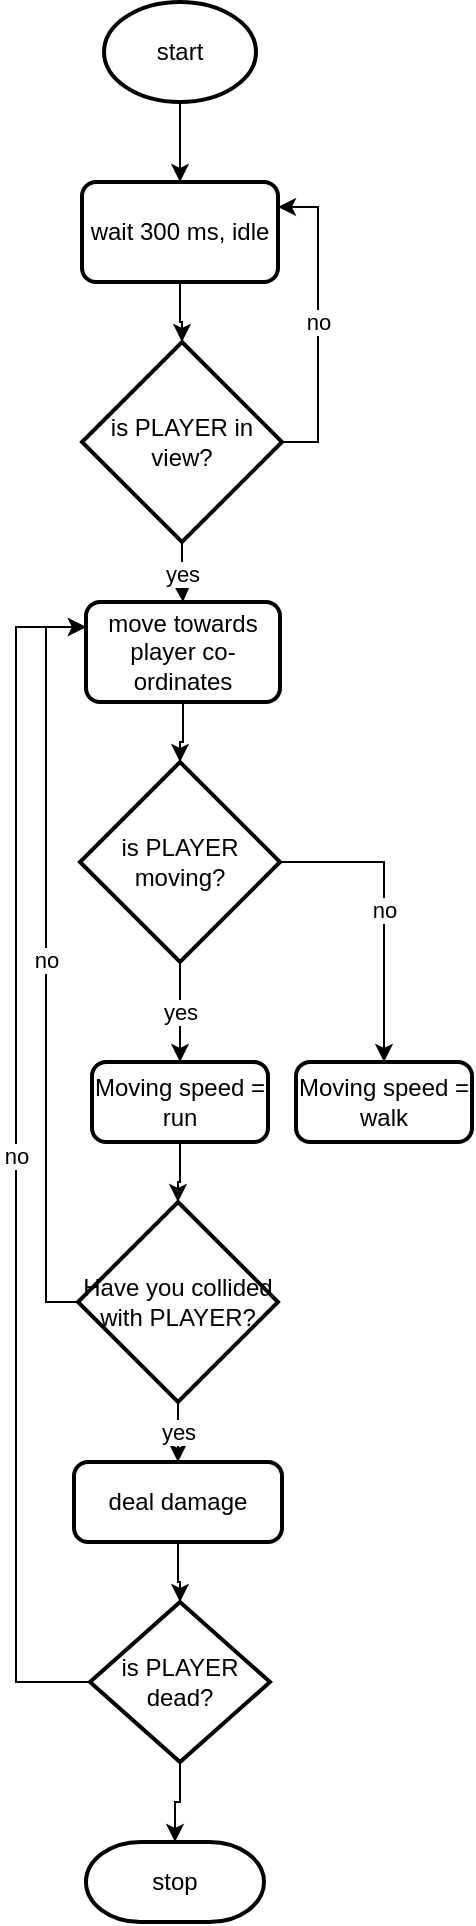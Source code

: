 <mxfile version="14.6.13" type="device"><diagram id="UxLYqT0h0TTL3Gzch5C4" name="Page-1"><mxGraphModel dx="1086" dy="1967" grid="1" gridSize="10" guides="1" tooltips="1" connect="1" arrows="1" fold="1" page="1" pageScale="1" pageWidth="827" pageHeight="1169" math="0" shadow="0"><root><mxCell id="0"/><mxCell id="1" parent="0"/><mxCell id="3DPZ6_6a8tH3U5q157zA-4" style="edgeStyle=orthogonalEdgeStyle;rounded=0;orthogonalLoop=1;jettySize=auto;html=1;entryX=0.5;entryY=0;entryDx=0;entryDy=0;" edge="1" parent="1" source="3DPZ6_6a8tH3U5q157zA-1" target="3DPZ6_6a8tH3U5q157zA-3"><mxGeometry relative="1" as="geometry"/></mxCell><mxCell id="3DPZ6_6a8tH3U5q157zA-1" value="start" style="strokeWidth=2;html=1;shape=mxgraph.flowchart.start_1;whiteSpace=wrap;" vertex="1" parent="1"><mxGeometry x="364" width="76" height="50" as="geometry"/></mxCell><mxCell id="3DPZ6_6a8tH3U5q157zA-6" value="no" style="edgeStyle=orthogonalEdgeStyle;rounded=0;orthogonalLoop=1;jettySize=auto;html=1;entryX=1;entryY=0.25;entryDx=0;entryDy=0;" edge="1" parent="1" source="3DPZ6_6a8tH3U5q157zA-2" target="3DPZ6_6a8tH3U5q157zA-3"><mxGeometry relative="1" as="geometry"><Array as="points"><mxPoint x="471" y="220"/><mxPoint x="471" y="103"/></Array></mxGeometry></mxCell><mxCell id="3DPZ6_6a8tH3U5q157zA-8" value="yes" style="edgeStyle=orthogonalEdgeStyle;rounded=0;orthogonalLoop=1;jettySize=auto;html=1;entryX=0.5;entryY=0;entryDx=0;entryDy=0;" edge="1" parent="1" source="3DPZ6_6a8tH3U5q157zA-2" target="3DPZ6_6a8tH3U5q157zA-7"><mxGeometry relative="1" as="geometry"/></mxCell><mxCell id="3DPZ6_6a8tH3U5q157zA-2" value="is PLAYER in view?" style="strokeWidth=2;html=1;shape=mxgraph.flowchart.decision;whiteSpace=wrap;" vertex="1" parent="1"><mxGeometry x="353" y="170" width="100" height="100" as="geometry"/></mxCell><mxCell id="3DPZ6_6a8tH3U5q157zA-5" style="edgeStyle=orthogonalEdgeStyle;rounded=0;orthogonalLoop=1;jettySize=auto;html=1;" edge="1" parent="1" source="3DPZ6_6a8tH3U5q157zA-3" target="3DPZ6_6a8tH3U5q157zA-2"><mxGeometry relative="1" as="geometry"/></mxCell><mxCell id="3DPZ6_6a8tH3U5q157zA-3" value="wait 300 ms, idle" style="rounded=1;whiteSpace=wrap;html=1;absoluteArcSize=1;arcSize=14;strokeWidth=2;" vertex="1" parent="1"><mxGeometry x="353" y="90" width="98" height="50" as="geometry"/></mxCell><mxCell id="3DPZ6_6a8tH3U5q157zA-10" style="edgeStyle=orthogonalEdgeStyle;rounded=0;orthogonalLoop=1;jettySize=auto;html=1;" edge="1" parent="1" source="3DPZ6_6a8tH3U5q157zA-7" target="3DPZ6_6a8tH3U5q157zA-9"><mxGeometry relative="1" as="geometry"/></mxCell><mxCell id="3DPZ6_6a8tH3U5q157zA-7" value="move towards player co-ordinates" style="rounded=1;whiteSpace=wrap;html=1;absoluteArcSize=1;arcSize=14;strokeWidth=2;" vertex="1" parent="1"><mxGeometry x="355" y="300" width="97" height="50" as="geometry"/></mxCell><mxCell id="3DPZ6_6a8tH3U5q157zA-13" value="no" style="edgeStyle=orthogonalEdgeStyle;rounded=0;orthogonalLoop=1;jettySize=auto;html=1;entryX=0.5;entryY=0;entryDx=0;entryDy=0;" edge="1" parent="1" source="3DPZ6_6a8tH3U5q157zA-9" target="3DPZ6_6a8tH3U5q157zA-12"><mxGeometry relative="1" as="geometry"/></mxCell><mxCell id="3DPZ6_6a8tH3U5q157zA-14" value="yes" style="edgeStyle=orthogonalEdgeStyle;rounded=0;orthogonalLoop=1;jettySize=auto;html=1;entryX=0.5;entryY=0;entryDx=0;entryDy=0;" edge="1" parent="1" source="3DPZ6_6a8tH3U5q157zA-9" target="3DPZ6_6a8tH3U5q157zA-11"><mxGeometry relative="1" as="geometry"/></mxCell><mxCell id="3DPZ6_6a8tH3U5q157zA-9" value="is PLAYER moving?" style="strokeWidth=2;html=1;shape=mxgraph.flowchart.decision;whiteSpace=wrap;" vertex="1" parent="1"><mxGeometry x="352" y="380" width="100" height="100" as="geometry"/></mxCell><mxCell id="3DPZ6_6a8tH3U5q157zA-17" style="edgeStyle=orthogonalEdgeStyle;rounded=0;orthogonalLoop=1;jettySize=auto;html=1;entryX=0.5;entryY=0;entryDx=0;entryDy=0;entryPerimeter=0;" edge="1" parent="1" source="3DPZ6_6a8tH3U5q157zA-11" target="3DPZ6_6a8tH3U5q157zA-15"><mxGeometry relative="1" as="geometry"/></mxCell><mxCell id="3DPZ6_6a8tH3U5q157zA-11" value="Moving speed = run" style="rounded=1;whiteSpace=wrap;html=1;absoluteArcSize=1;arcSize=14;strokeWidth=2;" vertex="1" parent="1"><mxGeometry x="358" y="530" width="88" height="40" as="geometry"/></mxCell><mxCell id="3DPZ6_6a8tH3U5q157zA-12" value="Moving speed = walk" style="rounded=1;whiteSpace=wrap;html=1;absoluteArcSize=1;arcSize=14;strokeWidth=2;" vertex="1" parent="1"><mxGeometry x="460" y="530" width="88" height="40" as="geometry"/></mxCell><mxCell id="3DPZ6_6a8tH3U5q157zA-16" value="no" style="edgeStyle=orthogonalEdgeStyle;rounded=0;orthogonalLoop=1;jettySize=auto;html=1;entryX=0;entryY=0.25;entryDx=0;entryDy=0;" edge="1" parent="1" source="3DPZ6_6a8tH3U5q157zA-15" target="3DPZ6_6a8tH3U5q157zA-7"><mxGeometry relative="1" as="geometry"><Array as="points"><mxPoint x="335" y="650"/><mxPoint x="335" y="313"/></Array></mxGeometry></mxCell><mxCell id="3DPZ6_6a8tH3U5q157zA-21" value="yes" style="edgeStyle=orthogonalEdgeStyle;rounded=0;orthogonalLoop=1;jettySize=auto;html=1;entryX=0.5;entryY=0;entryDx=0;entryDy=0;" edge="1" parent="1" source="3DPZ6_6a8tH3U5q157zA-15" target="3DPZ6_6a8tH3U5q157zA-19"><mxGeometry relative="1" as="geometry"/></mxCell><mxCell id="3DPZ6_6a8tH3U5q157zA-15" value="Have you collided with PLAYER?" style="strokeWidth=2;html=1;shape=mxgraph.flowchart.decision;whiteSpace=wrap;" vertex="1" parent="1"><mxGeometry x="351" y="600" width="100" height="100" as="geometry"/></mxCell><mxCell id="3DPZ6_6a8tH3U5q157zA-22" style="edgeStyle=orthogonalEdgeStyle;rounded=0;orthogonalLoop=1;jettySize=auto;html=1;" edge="1" parent="1" source="3DPZ6_6a8tH3U5q157zA-19" target="3DPZ6_6a8tH3U5q157zA-20"><mxGeometry relative="1" as="geometry"/></mxCell><mxCell id="3DPZ6_6a8tH3U5q157zA-19" value="deal damage" style="rounded=1;whiteSpace=wrap;html=1;absoluteArcSize=1;arcSize=14;strokeWidth=2;" vertex="1" parent="1"><mxGeometry x="349" y="730" width="104" height="40" as="geometry"/></mxCell><mxCell id="3DPZ6_6a8tH3U5q157zA-23" value="no" style="edgeStyle=orthogonalEdgeStyle;rounded=0;orthogonalLoop=1;jettySize=auto;html=1;entryX=0;entryY=0.25;entryDx=0;entryDy=0;" edge="1" parent="1" source="3DPZ6_6a8tH3U5q157zA-20" target="3DPZ6_6a8tH3U5q157zA-7"><mxGeometry relative="1" as="geometry"><Array as="points"><mxPoint x="320" y="840"/><mxPoint x="320" y="313"/></Array></mxGeometry></mxCell><mxCell id="3DPZ6_6a8tH3U5q157zA-26" style="edgeStyle=orthogonalEdgeStyle;rounded=0;orthogonalLoop=1;jettySize=auto;html=1;entryX=0.5;entryY=0;entryDx=0;entryDy=0;entryPerimeter=0;" edge="1" parent="1" source="3DPZ6_6a8tH3U5q157zA-20" target="3DPZ6_6a8tH3U5q157zA-24"><mxGeometry relative="1" as="geometry"/></mxCell><mxCell id="3DPZ6_6a8tH3U5q157zA-20" value="is PLAYER dead?" style="strokeWidth=2;html=1;shape=mxgraph.flowchart.decision;whiteSpace=wrap;" vertex="1" parent="1"><mxGeometry x="357" y="800" width="90" height="80" as="geometry"/></mxCell><mxCell id="3DPZ6_6a8tH3U5q157zA-24" value="stop" style="strokeWidth=2;html=1;shape=mxgraph.flowchart.terminator;whiteSpace=wrap;" vertex="1" parent="1"><mxGeometry x="355" y="920" width="89" height="40" as="geometry"/></mxCell></root></mxGraphModel></diagram></mxfile>